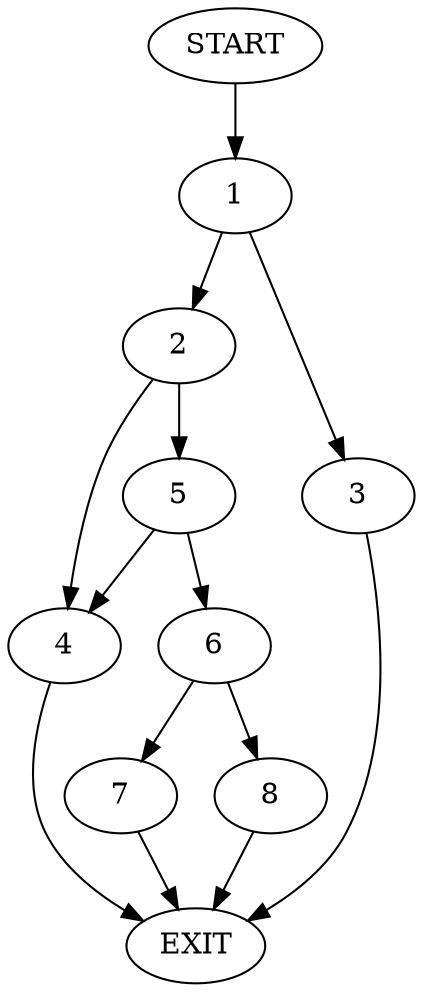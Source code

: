 digraph {
0 [label="START"]
9 [label="EXIT"]
0 -> 1
1 -> 2
1 -> 3
3 -> 9
2 -> 4
2 -> 5
4 -> 9
5 -> 4
5 -> 6
6 -> 7
6 -> 8
7 -> 9
8 -> 9
}

